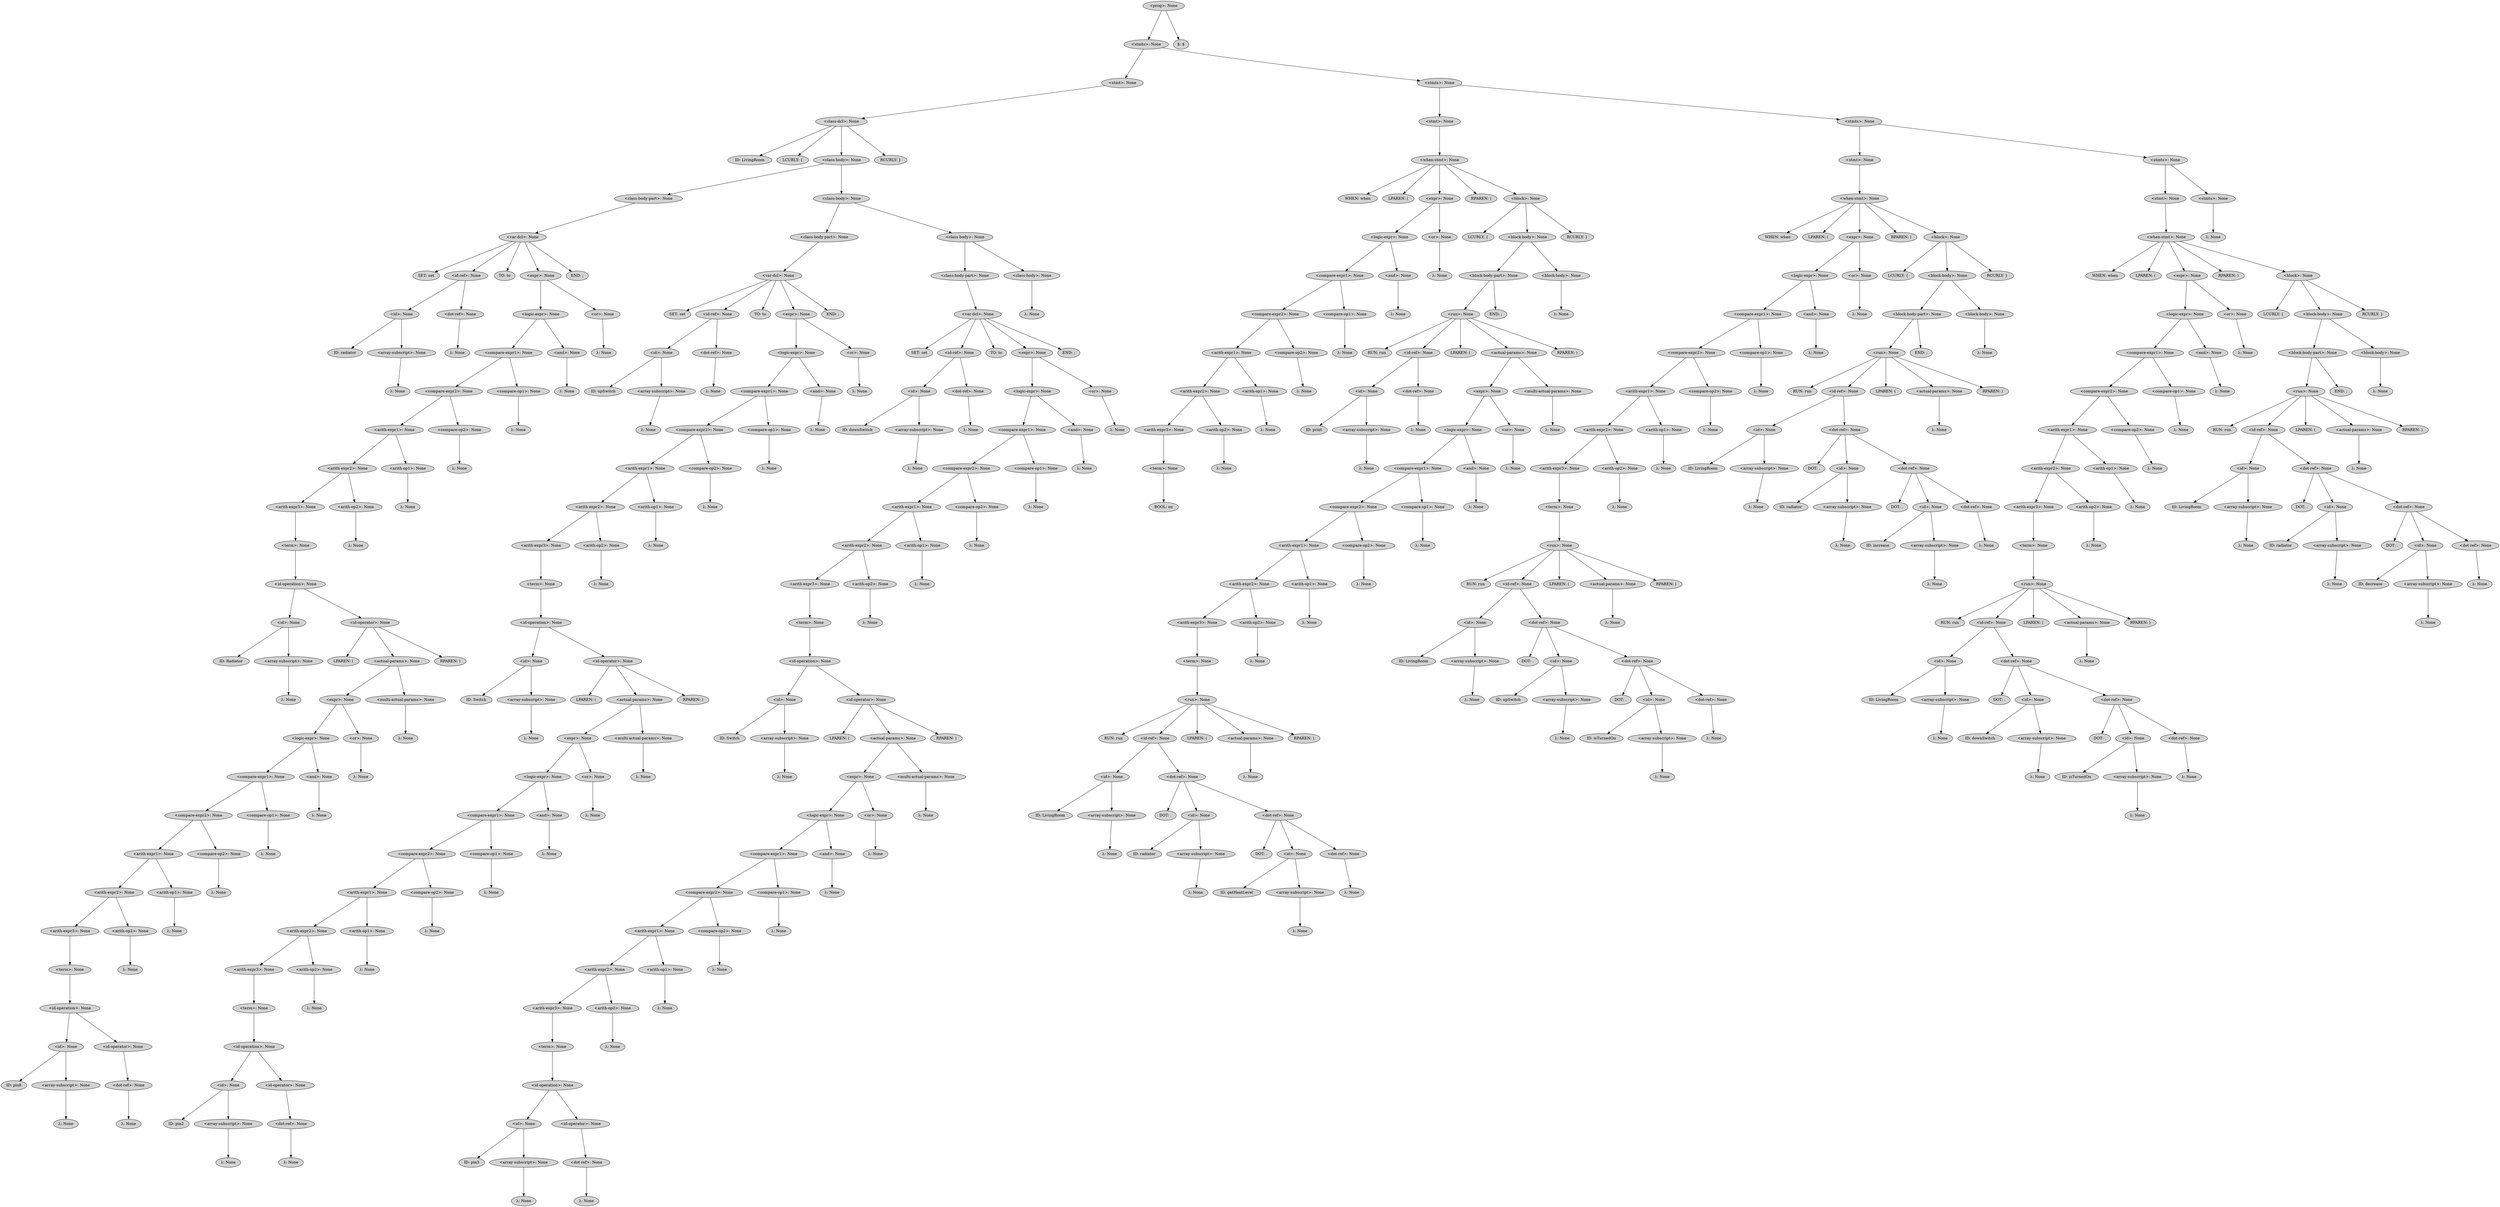 digraph G {
	graph [ranksep=1.5 ratio=fill]
	node [style=filled]
	overlap=false
	3100933 [label="<prog>: None"]
	3100953 [label="<stmts>: None"]
	3100933 -> 3100953
	3100975 [label="<stmt>: None"]
	3100953 -> 3100975
	3100959 [label="<class-dcl>: None"]
	3100975 -> 3100959
	3100965 [label="ID: LivingRoom"]
	3100959 -> 3100965
	3100973 [label="LCURLY: {"]
	3100959 -> 3100973
	3100949 [label="<class-body>: None"]
	3100959 -> 3100949
	3100971 [label="<class-body-part>: None"]
	3100949 -> 3100971
	3100979 [label="<var-dcl>: None"]
	3100971 -> 3100979
	3100981 [label="SET: set"]
	3100979 -> 3100981
	3100983 [label="<id-ref>: None"]
	3100979 -> 3100983
	3100993 [label="<id>: None"]
	3100983 -> 3100993
	3100997 [label="ID: radiator"]
	3100993 -> 3100997
	3100999 [label="<array-subscript>: None"]
	3100993 -> 3100999
	3101001 [label="λ: None"]
	3100999 -> 3101001
	3100995 [label="<dot-ref>: None"]
	3100983 -> 3100995
	3101003 [label="λ: None"]
	3100995 -> 3101003
	3100985 [label="TO: to"]
	3100979 -> 3100985
	3100987 [label="<expr>: None"]
	3100979 -> 3100987
	3101005 [label="<logic-expr>: None"]
	3100987 -> 3101005
	3101009 [label="<compare-expr1>: None"]
	3101005 -> 3101009
	3101013 [label="<compare-expr2>: None"]
	3101009 -> 3101013
	3101017 [label="<arith-expr1>: None"]
	3101013 -> 3101017
	3101021 [label="<arith-expr2>: None"]
	3101017 -> 3101021
	3101025 [label="<arith-expr3>: None"]
	3101021 -> 3101025
	3101029 [label="<term>: None"]
	3101025 -> 3101029
	3101031 [label="<id-operation>: None"]
	3101029 -> 3101031
	3101033 [label="<id>: None"]
	3101031 -> 3101033
	3101037 [label="ID: Radiator"]
	3101033 -> 3101037
	3101039 [label="<array-subscript>: None"]
	3101033 -> 3101039
	3101041 [label="λ: None"]
	3101039 -> 3101041
	3101035 [label="<id-operator>: None"]
	3101031 -> 3101035
	3101043 [label="LPAREN: ("]
	3101035 -> 3101043
	3101045 [label="<actual-params>: None"]
	3101035 -> 3101045
	3101049 [label="<expr>: None"]
	3101045 -> 3101049
	3101053 [label="<logic-expr>: None"]
	3101049 -> 3101053
	3101057 [label="<compare-expr1>: None"]
	3101053 -> 3101057
	3101061 [label="<compare-expr2>: None"]
	3101057 -> 3101061
	3101065 [label="<arith-expr1>: None"]
	3101061 -> 3101065
	3101069 [label="<arith-expr2>: None"]
	3101065 -> 3101069
	3101073 [label="<arith-expr3>: None"]
	3101069 -> 3101073
	3101077 [label="<term>: None"]
	3101073 -> 3101077
	3101079 [label="<id-operation>: None"]
	3101077 -> 3101079
	3101081 [label="<id>: None"]
	3101079 -> 3101081
	3101085 [label="ID: pin8"]
	3101081 -> 3101085
	3101087 [label="<array-subscript>: None"]
	3101081 -> 3101087
	3101089 [label="λ: None"]
	3101087 -> 3101089
	3101083 [label="<id-operator>: None"]
	3101079 -> 3101083
	3101091 [label="<dot-ref>: None"]
	3101083 -> 3101091
	3101093 [label="λ: None"]
	3101091 -> 3101093
	3101075 [label="<arith-op2>: None"]
	3101069 -> 3101075
	3101095 [label="λ: None"]
	3101075 -> 3101095
	3101071 [label="<arith-op1>: None"]
	3101065 -> 3101071
	3101097 [label="λ: None"]
	3101071 -> 3101097
	3101067 [label="<compare-op2>: None"]
	3101061 -> 3101067
	3101099 [label="λ: None"]
	3101067 -> 3101099
	3101063 [label="<compare-op1>: None"]
	3101057 -> 3101063
	3101101 [label="λ: None"]
	3101063 -> 3101101
	3101059 [label="<and>: None"]
	3101053 -> 3101059
	3101103 [label="λ: None"]
	3101059 -> 3101103
	3101055 [label="<or>: None"]
	3101049 -> 3101055
	3101105 [label="λ: None"]
	3101055 -> 3101105
	3101051 [label="<multi-actual-params>: None"]
	3101045 -> 3101051
	3101107 [label="λ: None"]
	3101051 -> 3101107
	3101047 [label="RPAREN: )"]
	3101035 -> 3101047
	3101027 [label="<arith-op2>: None"]
	3101021 -> 3101027
	3101109 [label="λ: None"]
	3101027 -> 3101109
	3101023 [label="<arith-op1>: None"]
	3101017 -> 3101023
	3101111 [label="λ: None"]
	3101023 -> 3101111
	3101019 [label="<compare-op2>: None"]
	3101013 -> 3101019
	3101113 [label="λ: None"]
	3101019 -> 3101113
	3101015 [label="<compare-op1>: None"]
	3101009 -> 3101015
	3101115 [label="λ: None"]
	3101015 -> 3101115
	3101011 [label="<and>: None"]
	3101005 -> 3101011
	3101117 [label="λ: None"]
	3101011 -> 3101117
	3101007 [label="<or>: None"]
	3100987 -> 3101007
	3101119 [label="λ: None"]
	3101007 -> 3101119
	3100989 [label="END: ;"]
	3100979 -> 3100989
	3100967 [label="<class-body>: None"]
	3100949 -> 3100967
	3101121 [label="<class-body-part>: None"]
	3100967 -> 3101121
	3101125 [label="<var-dcl>: None"]
	3101121 -> 3101125
	3101127 [label="SET: set"]
	3101125 -> 3101127
	3101129 [label="<id-ref>: None"]
	3101125 -> 3101129
	3101139 [label="<id>: None"]
	3101129 -> 3101139
	3101143 [label="ID: upSwitch"]
	3101139 -> 3101143
	3101145 [label="<array-subscript>: None"]
	3101139 -> 3101145
	3101147 [label="λ: None"]
	3101145 -> 3101147
	3101141 [label="<dot-ref>: None"]
	3101129 -> 3101141
	3101149 [label="λ: None"]
	3101141 -> 3101149
	3101131 [label="TO: to"]
	3101125 -> 3101131
	3101133 [label="<expr>: None"]
	3101125 -> 3101133
	3101151 [label="<logic-expr>: None"]
	3101133 -> 3101151
	3101155 [label="<compare-expr1>: None"]
	3101151 -> 3101155
	3101159 [label="<compare-expr2>: None"]
	3101155 -> 3101159
	3101163 [label="<arith-expr1>: None"]
	3101159 -> 3101163
	3101167 [label="<arith-expr2>: None"]
	3101163 -> 3101167
	3101171 [label="<arith-expr3>: None"]
	3101167 -> 3101171
	3101175 [label="<term>: None"]
	3101171 -> 3101175
	3101177 [label="<id-operation>: None"]
	3101175 -> 3101177
	3101179 [label="<id>: None"]
	3101177 -> 3101179
	3101183 [label="ID: Switch"]
	3101179 -> 3101183
	3103491 [label="<array-subscript>: None"]
	3101179 -> 3103491
	3103493 [label="λ: None"]
	3103491 -> 3103493
	3101181 [label="<id-operator>: None"]
	3101177 -> 3101181
	3103495 [label="LPAREN: ("]
	3101181 -> 3103495
	3103497 [label="<actual-params>: None"]
	3101181 -> 3103497
	3103501 [label="<expr>: None"]
	3103497 -> 3103501
	3103505 [label="<logic-expr>: None"]
	3103501 -> 3103505
	3103509 [label="<compare-expr1>: None"]
	3103505 -> 3103509
	3103513 [label="<compare-expr2>: None"]
	3103509 -> 3103513
	3103517 [label="<arith-expr1>: None"]
	3103513 -> 3103517
	3103521 [label="<arith-expr2>: None"]
	3103517 -> 3103521
	3103525 [label="<arith-expr3>: None"]
	3103521 -> 3103525
	3103529 [label="<term>: None"]
	3103525 -> 3103529
	3103531 [label="<id-operation>: None"]
	3103529 -> 3103531
	3103533 [label="<id>: None"]
	3103531 -> 3103533
	3103537 [label="ID: pin2"]
	3103533 -> 3103537
	3103539 [label="<array-subscript>: None"]
	3103533 -> 3103539
	3103541 [label="λ: None"]
	3103539 -> 3103541
	3103535 [label="<id-operator>: None"]
	3103531 -> 3103535
	3103543 [label="<dot-ref>: None"]
	3103535 -> 3103543
	3103545 [label="λ: None"]
	3103543 -> 3103545
	3103527 [label="<arith-op2>: None"]
	3103521 -> 3103527
	3103547 [label="λ: None"]
	3103527 -> 3103547
	3103523 [label="<arith-op1>: None"]
	3103517 -> 3103523
	3103549 [label="λ: None"]
	3103523 -> 3103549
	3103519 [label="<compare-op2>: None"]
	3103513 -> 3103519
	3103551 [label="λ: None"]
	3103519 -> 3103551
	3103515 [label="<compare-op1>: None"]
	3103509 -> 3103515
	3103553 [label="λ: None"]
	3103515 -> 3103553
	3103511 [label="<and>: None"]
	3103505 -> 3103511
	3103555 [label="λ: None"]
	3103511 -> 3103555
	3103507 [label="<or>: None"]
	3103501 -> 3103507
	3103557 [label="λ: None"]
	3103507 -> 3103557
	3103503 [label="<multi-actual-params>: None"]
	3103497 -> 3103503
	3103559 [label="λ: None"]
	3103503 -> 3103559
	3103499 [label="RPAREN: )"]
	3101181 -> 3103499
	3101173 [label="<arith-op2>: None"]
	3101167 -> 3101173
	3103561 [label="λ: None"]
	3101173 -> 3103561
	3101169 [label="<arith-op1>: None"]
	3101163 -> 3101169
	3103563 [label="λ: None"]
	3101169 -> 3103563
	3101165 [label="<compare-op2>: None"]
	3101159 -> 3101165
	3103565 [label="λ: None"]
	3101165 -> 3103565
	3101161 [label="<compare-op1>: None"]
	3101155 -> 3101161
	3103567 [label="λ: None"]
	3101161 -> 3103567
	3101157 [label="<and>: None"]
	3101151 -> 3101157
	3103569 [label="λ: None"]
	3101157 -> 3103569
	3101153 [label="<or>: None"]
	3101133 -> 3101153
	3103571 [label="λ: None"]
	3101153 -> 3103571
	3101135 [label="END: ;"]
	3101125 -> 3101135
	3101123 [label="<class-body>: None"]
	3100967 -> 3101123
	3103573 [label="<class-body-part>: None"]
	3101123 -> 3103573
	3103577 [label="<var-dcl>: None"]
	3103573 -> 3103577
	3103579 [label="SET: set"]
	3103577 -> 3103579
	3103581 [label="<id-ref>: None"]
	3103577 -> 3103581
	3103591 [label="<id>: None"]
	3103581 -> 3103591
	3103595 [label="ID: downSwitch"]
	3103591 -> 3103595
	3103597 [label="<array-subscript>: None"]
	3103591 -> 3103597
	3103599 [label="λ: None"]
	3103597 -> 3103599
	3103593 [label="<dot-ref>: None"]
	3103581 -> 3103593
	3103601 [label="λ: None"]
	3103593 -> 3103601
	3103583 [label="TO: to"]
	3103577 -> 3103583
	3103585 [label="<expr>: None"]
	3103577 -> 3103585
	3103603 [label="<logic-expr>: None"]
	3103585 -> 3103603
	3103607 [label="<compare-expr1>: None"]
	3103603 -> 3103607
	3103611 [label="<compare-expr2>: None"]
	3103607 -> 3103611
	3103615 [label="<arith-expr1>: None"]
	3103611 -> 3103615
	3103619 [label="<arith-expr2>: None"]
	3103615 -> 3103619
	3103623 [label="<arith-expr3>: None"]
	3103619 -> 3103623
	3103627 [label="<term>: None"]
	3103623 -> 3103627
	3103629 [label="<id-operation>: None"]
	3103627 -> 3103629
	3103631 [label="<id>: None"]
	3103629 -> 3103631
	3103635 [label="ID: Switch"]
	3103631 -> 3103635
	3103637 [label="<array-subscript>: None"]
	3103631 -> 3103637
	3103639 [label="λ: None"]
	3103637 -> 3103639
	3103633 [label="<id-operator>: None"]
	3103629 -> 3103633
	3103641 [label="LPAREN: ("]
	3103633 -> 3103641
	3103643 [label="<actual-params>: None"]
	3103633 -> 3103643
	3103647 [label="<expr>: None"]
	3103643 -> 3103647
	3103651 [label="<logic-expr>: None"]
	3103647 -> 3103651
	3103655 [label="<compare-expr1>: None"]
	3103651 -> 3103655
	3103659 [label="<compare-expr2>: None"]
	3103655 -> 3103659
	3103663 [label="<arith-expr1>: None"]
	3103659 -> 3103663
	3103667 [label="<arith-expr2>: None"]
	3103663 -> 3103667
	3103671 [label="<arith-expr3>: None"]
	3103667 -> 3103671
	3103675 [label="<term>: None"]
	3103671 -> 3103675
	3103677 [label="<id-operation>: None"]
	3103675 -> 3103677
	3103679 [label="<id>: None"]
	3103677 -> 3103679
	3103683 [label="ID: pin3"]
	3103679 -> 3103683
	3103685 [label="<array-subscript>: None"]
	3103679 -> 3103685
	3103687 [label="λ: None"]
	3103685 -> 3103687
	3103681 [label="<id-operator>: None"]
	3103677 -> 3103681
	3103689 [label="<dot-ref>: None"]
	3103681 -> 3103689
	3103691 [label="λ: None"]
	3103689 -> 3103691
	3103673 [label="<arith-op2>: None"]
	3103667 -> 3103673
	3103693 [label="λ: None"]
	3103673 -> 3103693
	3103669 [label="<arith-op1>: None"]
	3103663 -> 3103669
	3103695 [label="λ: None"]
	3103669 -> 3103695
	3103665 [label="<compare-op2>: None"]
	3103659 -> 3103665
	3103697 [label="λ: None"]
	3103665 -> 3103697
	3103661 [label="<compare-op1>: None"]
	3103655 -> 3103661
	3103699 [label="λ: None"]
	3103661 -> 3103699
	3103657 [label="<and>: None"]
	3103651 -> 3103657
	3103701 [label="λ: None"]
	3103657 -> 3103701
	3103653 [label="<or>: None"]
	3103647 -> 3103653
	3103703 [label="λ: None"]
	3103653 -> 3103703
	3103649 [label="<multi-actual-params>: None"]
	3103643 -> 3103649
	3103705 [label="λ: None"]
	3103649 -> 3103705
	3103645 [label="RPAREN: )"]
	3103633 -> 3103645
	3103625 [label="<arith-op2>: None"]
	3103619 -> 3103625
	3103707 [label="λ: None"]
	3103625 -> 3103707
	3103621 [label="<arith-op1>: None"]
	3103615 -> 3103621
	3103709 [label="λ: None"]
	3103621 -> 3103709
	3103617 [label="<compare-op2>: None"]
	3103611 -> 3103617
	3103711 [label="λ: None"]
	3103617 -> 3103711
	3103613 [label="<compare-op1>: None"]
	3103607 -> 3103613
	3103713 [label="λ: None"]
	3103613 -> 3103713
	3103609 [label="<and>: None"]
	3103603 -> 3103609
	3103715 [label="λ: None"]
	3103609 -> 3103715
	3103605 [label="<or>: None"]
	3103585 -> 3103605
	3103717 [label="λ: None"]
	3103605 -> 3103717
	3103587 [label="END: ;"]
	3103577 -> 3103587
	3103575 [label="<class-body>: None"]
	3101123 -> 3103575
	3103719 [label="λ: None"]
	3103575 -> 3103719
	3100955 [label="RCURLY: }"]
	3100959 -> 3100955
	3100947 [label="<stmts>: None"]
	3100953 -> 3100947
	3103721 [label="<stmt>: None"]
	3100947 -> 3103721
	3103725 [label="<when-stmt>: None"]
	3103721 -> 3103725
	3103727 [label="WHEN: when"]
	3103725 -> 3103727
	3103729 [label="LPAREN: ("]
	3103725 -> 3103729
	3103731 [label="<expr>: None"]
	3103725 -> 3103731
	3103739 [label="<logic-expr>: None"]
	3103731 -> 3103739
	3103743 [label="<compare-expr1>: None"]
	3103739 -> 3103743
	3105029 [label="<compare-expr2>: None"]
	3103743 -> 3105029
	3105033 [label="<arith-expr1>: None"]
	3105029 -> 3105033
	3105037 [label="<arith-expr2>: None"]
	3105033 -> 3105037
	3105041 [label="<arith-expr3>: None"]
	3105037 -> 3105041
	3105045 [label="<term>: None"]
	3105041 -> 3105045
	3105047 [label="BOOL: on"]
	3105045 -> 3105047
	3105043 [label="<arith-op2>: None"]
	3105037 -> 3105043
	3105049 [label="λ: None"]
	3105043 -> 3105049
	3105039 [label="<arith-op1>: None"]
	3105033 -> 3105039
	3105051 [label="λ: None"]
	3105039 -> 3105051
	3105035 [label="<compare-op2>: None"]
	3105029 -> 3105035
	3105053 [label="λ: None"]
	3105035 -> 3105053
	3105031 [label="<compare-op1>: None"]
	3103743 -> 3105031
	3105055 [label="λ: None"]
	3105031 -> 3105055
	3105027 [label="<and>: None"]
	3103739 -> 3105027
	3105057 [label="λ: None"]
	3105027 -> 3105057
	3103741 [label="<or>: None"]
	3103731 -> 3103741
	3105059 [label="λ: None"]
	3103741 -> 3105059
	3103733 [label="RPAREN: )"]
	3103725 -> 3103733
	3103735 [label="<block>: None"]
	3103725 -> 3103735
	3105061 [label="LCURLY: {"]
	3103735 -> 3105061
	3105063 [label="<block-body>: None"]
	3103735 -> 3105063
	3105067 [label="<block-body-part>: None"]
	3105063 -> 3105067
	3105071 [label="<run>: None"]
	3105067 -> 3105071
	3105075 [label="RUN: run"]
	3105071 -> 3105075
	3105077 [label="<id-ref>: None"]
	3105071 -> 3105077
	3105087 [label="<id>: None"]
	3105077 -> 3105087
	3105091 [label="ID: print"]
	3105087 -> 3105091
	3105093 [label="<array-subscript>: None"]
	3105087 -> 3105093
	3105095 [label="λ: None"]
	3105093 -> 3105095
	3105089 [label="<dot-ref>: None"]
	3105077 -> 3105089
	3105097 [label="λ: None"]
	3105089 -> 3105097
	3105079 [label="LPAREN: ("]
	3105071 -> 3105079
	3105081 [label="<actual-params>: None"]
	3105071 -> 3105081
	3105099 [label="<expr>: None"]
	3105081 -> 3105099
	3105103 [label="<logic-expr>: None"]
	3105099 -> 3105103
	3105107 [label="<compare-expr1>: None"]
	3105103 -> 3105107
	3105111 [label="<compare-expr2>: None"]
	3105107 -> 3105111
	3105115 [label="<arith-expr1>: None"]
	3105111 -> 3105115
	3105119 [label="<arith-expr2>: None"]
	3105115 -> 3105119
	3105123 [label="<arith-expr3>: None"]
	3105119 -> 3105123
	3105127 [label="<term>: None"]
	3105123 -> 3105127
	3105129 [label="<run>: None"]
	3105127 -> 3105129
	3105131 [label="RUN: run"]
	3105129 -> 3105131
	3105133 [label="<id-ref>: None"]
	3105129 -> 3105133
	3105143 [label="<id>: None"]
	3105133 -> 3105143
	3105147 [label="ID: LivingRoom"]
	3105143 -> 3105147
	3105149 [label="<array-subscript>: None"]
	3105143 -> 3105149
	3105151 [label="λ: None"]
	3105149 -> 3105151
	3105145 [label="<dot-ref>: None"]
	3105133 -> 3105145
	3105153 [label="DOT: ."]
	3105145 -> 3105153
	3105155 [label="<id>: None"]
	3105145 -> 3105155
	3105159 [label="ID: radiator"]
	3105155 -> 3105159
	3105161 [label="<array-subscript>: None"]
	3105155 -> 3105161
	3105163 [label="λ: None"]
	3105161 -> 3105163
	3105157 [label="<dot-ref>: None"]
	3105145 -> 3105157
	3105165 [label="DOT: ."]
	3105157 -> 3105165
	3105167 [label="<id>: None"]
	3105157 -> 3105167
	3105171 [label="ID: getHeatLevel"]
	3105167 -> 3105171
	3105173 [label="<array-subscript>: None"]
	3105167 -> 3105173
	3105175 [label="λ: None"]
	3105173 -> 3105175
	3105169 [label="<dot-ref>: None"]
	3105157 -> 3105169
	3105177 [label="λ: None"]
	3105169 -> 3105177
	3105135 [label="LPAREN: ("]
	3105129 -> 3105135
	3105137 [label="<actual-params>: None"]
	3105129 -> 3105137
	3105179 [label="λ: None"]
	3105137 -> 3105179
	3105139 [label="RPAREN: )"]
	3105129 -> 3105139
	3105125 [label="<arith-op2>: None"]
	3105119 -> 3105125
	3105181 [label="λ: None"]
	3105125 -> 3105181
	3105121 [label="<arith-op1>: None"]
	3105115 -> 3105121
	3105183 [label="λ: None"]
	3105121 -> 3105183
	3105117 [label="<compare-op2>: None"]
	3105111 -> 3105117
	3105185 [label="λ: None"]
	3105117 -> 3105185
	3105113 [label="<compare-op1>: None"]
	3105107 -> 3105113
	3105187 [label="λ: None"]
	3105113 -> 3105187
	3105109 [label="<and>: None"]
	3105103 -> 3105109
	3105189 [label="λ: None"]
	3105109 -> 3105189
	3105105 [label="<or>: None"]
	3105099 -> 3105105
	3105191 [label="λ: None"]
	3105105 -> 3105191
	3105101 [label="<multi-actual-params>: None"]
	3105081 -> 3105101
	3105193 [label="λ: None"]
	3105101 -> 3105193
	3105083 [label="RPAREN: )"]
	3105071 -> 3105083
	3105073 [label="END: ;"]
	3105067 -> 3105073
	3105069 [label="<block-body>: None"]
	3105063 -> 3105069
	3105195 [label="λ: None"]
	3105069 -> 3105195
	3105065 [label="RCURLY: }"]
	3103735 -> 3105065
	3103723 [label="<stmts>: None"]
	3100947 -> 3103723
	3105197 [label="<stmt>: None"]
	3103723 -> 3105197
	3105201 [label="<when-stmt>: None"]
	3105197 -> 3105201
	3105203 [label="WHEN: when"]
	3105201 -> 3105203
	3105205 [label="LPAREN: ("]
	3105201 -> 3105205
	3105207 [label="<expr>: None"]
	3105201 -> 3105207
	3105215 [label="<logic-expr>: None"]
	3105207 -> 3105215
	3105219 [label="<compare-expr1>: None"]
	3105215 -> 3105219
	3105223 [label="<compare-expr2>: None"]
	3105219 -> 3105223
	3105227 [label="<arith-expr1>: None"]
	3105223 -> 3105227
	3105231 [label="<arith-expr2>: None"]
	3105227 -> 3105231
	3105235 [label="<arith-expr3>: None"]
	3105231 -> 3105235
	3105239 [label="<term>: None"]
	3105235 -> 3105239
	3105241 [label="<run>: None"]
	3105239 -> 3105241
	3105243 [label="RUN: run"]
	3105241 -> 3105243
	3105245 [label="<id-ref>: None"]
	3105241 -> 3105245
	3105255 [label="<id>: None"]
	3105245 -> 3105255
	3105259 [label="ID: LivingRoom"]
	3105255 -> 3105259
	3105261 [label="<array-subscript>: None"]
	3105255 -> 3105261
	3105263 [label="λ: None"]
	3105261 -> 3105263
	3105257 [label="<dot-ref>: None"]
	3105245 -> 3105257
	3105265 [label="DOT: ."]
	3105257 -> 3105265
	3105267 [label="<id>: None"]
	3105257 -> 3105267
	3105271 [label="ID: upSwitch"]
	3105267 -> 3105271
	3105273 [label="<array-subscript>: None"]
	3105267 -> 3105273
	3105275 [label="λ: None"]
	3105273 -> 3105275
	3105269 [label="<dot-ref>: None"]
	3105257 -> 3105269
	3105277 [label="DOT: ."]
	3105269 -> 3105277
	3105279 [label="<id>: None"]
	3105269 -> 3105279
	3106309 [label="ID: isTurnedOn"]
	3105279 -> 3106309
	3106311 [label="<array-subscript>: None"]
	3105279 -> 3106311
	3106313 [label="λ: None"]
	3106311 -> 3106313
	3106307 [label="<dot-ref>: None"]
	3105269 -> 3106307
	3106315 [label="λ: None"]
	3106307 -> 3106315
	3105247 [label="LPAREN: ("]
	3105241 -> 3105247
	3105249 [label="<actual-params>: None"]
	3105241 -> 3105249
	3106317 [label="λ: None"]
	3105249 -> 3106317
	3105251 [label="RPAREN: )"]
	3105241 -> 3105251
	3105237 [label="<arith-op2>: None"]
	3105231 -> 3105237
	3106319 [label="λ: None"]
	3105237 -> 3106319
	3105233 [label="<arith-op1>: None"]
	3105227 -> 3105233
	3106321 [label="λ: None"]
	3105233 -> 3106321
	3105229 [label="<compare-op2>: None"]
	3105223 -> 3105229
	3106323 [label="λ: None"]
	3105229 -> 3106323
	3105225 [label="<compare-op1>: None"]
	3105219 -> 3105225
	3106325 [label="λ: None"]
	3105225 -> 3106325
	3105221 [label="<and>: None"]
	3105215 -> 3105221
	3106327 [label="λ: None"]
	3105221 -> 3106327
	3105217 [label="<or>: None"]
	3105207 -> 3105217
	3106329 [label="λ: None"]
	3105217 -> 3106329
	3105209 [label="RPAREN: )"]
	3105201 -> 3105209
	3105211 [label="<block>: None"]
	3105201 -> 3105211
	3106331 [label="LCURLY: {"]
	3105211 -> 3106331
	3106333 [label="<block-body>: None"]
	3105211 -> 3106333
	3106337 [label="<block-body-part>: None"]
	3106333 -> 3106337
	3106341 [label="<run>: None"]
	3106337 -> 3106341
	3106345 [label="RUN: run"]
	3106341 -> 3106345
	3106347 [label="<id-ref>: None"]
	3106341 -> 3106347
	3106357 [label="<id>: None"]
	3106347 -> 3106357
	3106361 [label="ID: LivingRoom"]
	3106357 -> 3106361
	3106363 [label="<array-subscript>: None"]
	3106357 -> 3106363
	3106365 [label="λ: None"]
	3106363 -> 3106365
	3106359 [label="<dot-ref>: None"]
	3106347 -> 3106359
	3106367 [label="DOT: ."]
	3106359 -> 3106367
	3106369 [label="<id>: None"]
	3106359 -> 3106369
	3106373 [label="ID: radiator"]
	3106369 -> 3106373
	3106375 [label="<array-subscript>: None"]
	3106369 -> 3106375
	3106377 [label="λ: None"]
	3106375 -> 3106377
	3106371 [label="<dot-ref>: None"]
	3106359 -> 3106371
	3106379 [label="DOT: ."]
	3106371 -> 3106379
	3106381 [label="<id>: None"]
	3106371 -> 3106381
	3106385 [label="ID: increase"]
	3106381 -> 3106385
	3106387 [label="<array-subscript>: None"]
	3106381 -> 3106387
	3106389 [label="λ: None"]
	3106387 -> 3106389
	3106383 [label="<dot-ref>: None"]
	3106371 -> 3106383
	3106391 [label="λ: None"]
	3106383 -> 3106391
	3106349 [label="LPAREN: ("]
	3106341 -> 3106349
	3106351 [label="<actual-params>: None"]
	3106341 -> 3106351
	3106393 [label="λ: None"]
	3106351 -> 3106393
	3106353 [label="RPAREN: )"]
	3106341 -> 3106353
	3106343 [label="END: ;"]
	3106337 -> 3106343
	3106339 [label="<block-body>: None"]
	3106333 -> 3106339
	3106395 [label="λ: None"]
	3106339 -> 3106395
	3106335 [label="RCURLY: }"]
	3105211 -> 3106335
	3105199 [label="<stmts>: None"]
	3103723 -> 3105199
	3106397 [label="<stmt>: None"]
	3105199 -> 3106397
	3106401 [label="<when-stmt>: None"]
	3106397 -> 3106401
	3106403 [label="WHEN: when"]
	3106401 -> 3106403
	3106405 [label="LPAREN: ("]
	3106401 -> 3106405
	3106407 [label="<expr>: None"]
	3106401 -> 3106407
	3106415 [label="<logic-expr>: None"]
	3106407 -> 3106415
	3106419 [label="<compare-expr1>: None"]
	3106415 -> 3106419
	3106423 [label="<compare-expr2>: None"]
	3106419 -> 3106423
	3106427 [label="<arith-expr1>: None"]
	3106423 -> 3106427
	3106431 [label="<arith-expr2>: None"]
	3106427 -> 3106431
	3106435 [label="<arith-expr3>: None"]
	3106431 -> 3106435
	3106439 [label="<term>: None"]
	3106435 -> 3106439
	3106441 [label="<run>: None"]
	3106439 -> 3106441
	3106443 [label="RUN: run"]
	3106441 -> 3106443
	3106445 [label="<id-ref>: None"]
	3106441 -> 3106445
	3106455 [label="<id>: None"]
	3106445 -> 3106455
	3106459 [label="ID: LivingRoom"]
	3106455 -> 3106459
	3106461 [label="<array-subscript>: None"]
	3106455 -> 3106461
	3106463 [label="λ: None"]
	3106461 -> 3106463
	3106457 [label="<dot-ref>: None"]
	3106445 -> 3106457
	3106465 [label="DOT: ."]
	3106457 -> 3106465
	3106467 [label="<id>: None"]
	3106457 -> 3106467
	3106471 [label="ID: downSwitch"]
	3106467 -> 3106471
	3106473 [label="<array-subscript>: None"]
	3106467 -> 3106473
	3106475 [label="λ: None"]
	3106473 -> 3106475
	3106469 [label="<dot-ref>: None"]
	3106457 -> 3106469
	3106477 [label="DOT: ."]
	3106469 -> 3106477
	3106479 [label="<id>: None"]
	3106469 -> 3106479
	3106483 [label="ID: isTurnedOn"]
	3106479 -> 3106483
	3106485 [label="<array-subscript>: None"]
	3106479 -> 3106485
	3106487 [label="λ: None"]
	3106485 -> 3106487
	3106481 [label="<dot-ref>: None"]
	3106469 -> 3106481
	3106489 [label="λ: None"]
	3106481 -> 3106489
	3106447 [label="LPAREN: ("]
	3106441 -> 3106447
	3106449 [label="<actual-params>: None"]
	3106441 -> 3106449
	3106491 [label="λ: None"]
	3106449 -> 3106491
	3106451 [label="RPAREN: )"]
	3106441 -> 3106451
	3106437 [label="<arith-op2>: None"]
	3106431 -> 3106437
	3106493 [label="λ: None"]
	3106437 -> 3106493
	3106433 [label="<arith-op1>: None"]
	3106427 -> 3106433
	3106495 [label="λ: None"]
	3106433 -> 3106495
	3106429 [label="<compare-op2>: None"]
	3106423 -> 3106429
	3106497 [label="λ: None"]
	3106429 -> 3106497
	3106425 [label="<compare-op1>: None"]
	3106419 -> 3106425
	3106499 [label="λ: None"]
	3106425 -> 3106499
	3106421 [label="<and>: None"]
	3106415 -> 3106421
	3106501 [label="λ: None"]
	3106421 -> 3106501
	3106417 [label="<or>: None"]
	3106407 -> 3106417
	3106503 [label="λ: None"]
	3106417 -> 3106503
	3106409 [label="RPAREN: )"]
	3106401 -> 3106409
	3106411 [label="<block>: None"]
	3106401 -> 3106411
	3106505 [label="LCURLY: {"]
	3106411 -> 3106505
	3106507 [label="<block-body>: None"]
	3106411 -> 3106507
	3106511 [label="<block-body-part>: None"]
	3106507 -> 3106511
	3106515 [label="<run>: None"]
	3106511 -> 3106515
	3106519 [label="RUN: run"]
	3106515 -> 3106519
	3106521 [label="<id-ref>: None"]
	3106515 -> 3106521
	3106531 [label="<id>: None"]
	3106521 -> 3106531
	3106535 [label="ID: LivingRoom"]
	3106531 -> 3106535
	3106537 [label="<array-subscript>: None"]
	3106531 -> 3106537
	3106539 [label="λ: None"]
	3106537 -> 3106539
	3106533 [label="<dot-ref>: None"]
	3106521 -> 3106533
	3106541 [label="DOT: ."]
	3106533 -> 3106541
	3106543 [label="<id>: None"]
	3106533 -> 3106543
	3106547 [label="ID: radiator"]
	3106543 -> 3106547
	3106549 [label="<array-subscript>: None"]
	3106543 -> 3106549
	3106551 [label="λ: None"]
	3106549 -> 3106551
	3106545 [label="<dot-ref>: None"]
	3106533 -> 3106545
	3106553 [label="DOT: ."]
	3106545 -> 3106553
	3106555 [label="<id>: None"]
	3106545 -> 3106555
	3106559 [label="ID: decrease"]
	3106555 -> 3106559
	3107587 [label="<array-subscript>: None"]
	3106555 -> 3107587
	3107589 [label="λ: None"]
	3107587 -> 3107589
	3106557 [label="<dot-ref>: None"]
	3106545 -> 3106557
	3107591 [label="λ: None"]
	3106557 -> 3107591
	3106523 [label="LPAREN: ("]
	3106515 -> 3106523
	3106525 [label="<actual-params>: None"]
	3106515 -> 3106525
	3107593 [label="λ: None"]
	3106525 -> 3107593
	3106527 [label="RPAREN: )"]
	3106515 -> 3106527
	3106517 [label="END: ;"]
	3106511 -> 3106517
	3106513 [label="<block-body>: None"]
	3106507 -> 3106513
	3107595 [label="λ: None"]
	3106513 -> 3107595
	3106509 [label="RCURLY: }"]
	3106411 -> 3106509
	3106399 [label="<stmts>: None"]
	3105199 -> 3106399
	3107597 [label="λ: None"]
	3106399 -> 3107597
	3100977 [label="$: $"]
	3100933 -> 3100977
}
